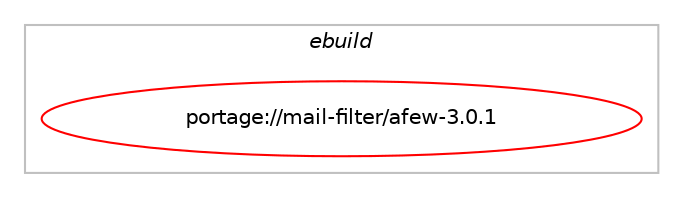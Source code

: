 digraph prolog {

# *************
# Graph options
# *************

newrank=true;
concentrate=true;
compound=true;
graph [rankdir=LR,fontname=Helvetica,fontsize=10,ranksep=1.5];#, ranksep=2.5, nodesep=0.2];
edge  [arrowhead=vee];
node  [fontname=Helvetica,fontsize=10];

# **********
# The ebuild
# **********

subgraph cluster_leftcol {
color=gray;
label=<<i>ebuild</i>>;
id [label="portage://mail-filter/afew-3.0.1", color=red, width=4, href="../mail-filter/afew-3.0.1.svg"];
}

# ****************
# The dependencies
# ****************

subgraph cluster_midcol {
color=gray;
label=<<i>dependencies</i>>;
subgraph cluster_compile {
fillcolor="#eeeeee";
style=filled;
label=<<i>compile</i>>;
}
subgraph cluster_compileandrun {
fillcolor="#eeeeee";
style=filled;
label=<<i>compile and run</i>>;
}
subgraph cluster_run {
fillcolor="#eeeeee";
style=filled;
label=<<i>run</i>>;
# *** BEGIN UNKNOWN DEPENDENCY TYPE (TODO) ***
# id -> equal(use_conditional_group(positive,python_single_target_python3_10,portage://mail-filter/afew-3.0.1,[package_dependency(portage://mail-filter/afew-3.0.1,run,no,dev-lang,python,none,[,,],[slot(3.10)],[])]))
# *** END UNKNOWN DEPENDENCY TYPE (TODO) ***

# *** BEGIN UNKNOWN DEPENDENCY TYPE (TODO) ***
# id -> equal(use_conditional_group(positive,python_single_target_python3_10,portage://mail-filter/afew-3.0.1,[package_dependency(portage://mail-filter/afew-3.0.1,run,no,dev-python,chardet,none,[,,],[],[use(enable(python_targets_python3_10),negative)]),package_dependency(portage://mail-filter/afew-3.0.1,run,no,dev-python,dkimpy,none,[,,],[],[use(enable(python_targets_python3_10),negative)]),package_dependency(portage://mail-filter/afew-3.0.1,run,no,net-mail,notmuch,none,[,,],[],[use(enable(python),none),use(enable(python_targets_python3_10),negative)])]))
# *** END UNKNOWN DEPENDENCY TYPE (TODO) ***

# *** BEGIN UNKNOWN DEPENDENCY TYPE (TODO) ***
# id -> equal(use_conditional_group(positive,python_single_target_python3_10,portage://mail-filter/afew-3.0.1,[package_dependency(portage://mail-filter/afew-3.0.1,run,no,dev-python,setuptools,greaterequal,[69.0.3,,,69.0.3],[],[use(enable(python_targets_python3_10),negative)])]))
# *** END UNKNOWN DEPENDENCY TYPE (TODO) ***

# *** BEGIN UNKNOWN DEPENDENCY TYPE (TODO) ***
# id -> equal(use_conditional_group(positive,python_single_target_python3_11,portage://mail-filter/afew-3.0.1,[package_dependency(portage://mail-filter/afew-3.0.1,run,no,dev-lang,python,none,[,,],[slot(3.11)],[])]))
# *** END UNKNOWN DEPENDENCY TYPE (TODO) ***

# *** BEGIN UNKNOWN DEPENDENCY TYPE (TODO) ***
# id -> equal(use_conditional_group(positive,python_single_target_python3_11,portage://mail-filter/afew-3.0.1,[package_dependency(portage://mail-filter/afew-3.0.1,run,no,dev-python,chardet,none,[,,],[],[use(enable(python_targets_python3_11),negative)]),package_dependency(portage://mail-filter/afew-3.0.1,run,no,dev-python,dkimpy,none,[,,],[],[use(enable(python_targets_python3_11),negative)]),package_dependency(portage://mail-filter/afew-3.0.1,run,no,net-mail,notmuch,none,[,,],[],[use(enable(python),none),use(enable(python_targets_python3_11),negative)])]))
# *** END UNKNOWN DEPENDENCY TYPE (TODO) ***

# *** BEGIN UNKNOWN DEPENDENCY TYPE (TODO) ***
# id -> equal(use_conditional_group(positive,python_single_target_python3_11,portage://mail-filter/afew-3.0.1,[package_dependency(portage://mail-filter/afew-3.0.1,run,no,dev-python,setuptools,greaterequal,[69.0.3,,,69.0.3],[],[use(enable(python_targets_python3_11),negative)])]))
# *** END UNKNOWN DEPENDENCY TYPE (TODO) ***

}
}

# **************
# The candidates
# **************

subgraph cluster_choices {
rank=same;
color=gray;
label=<<i>candidates</i>>;

}

}
